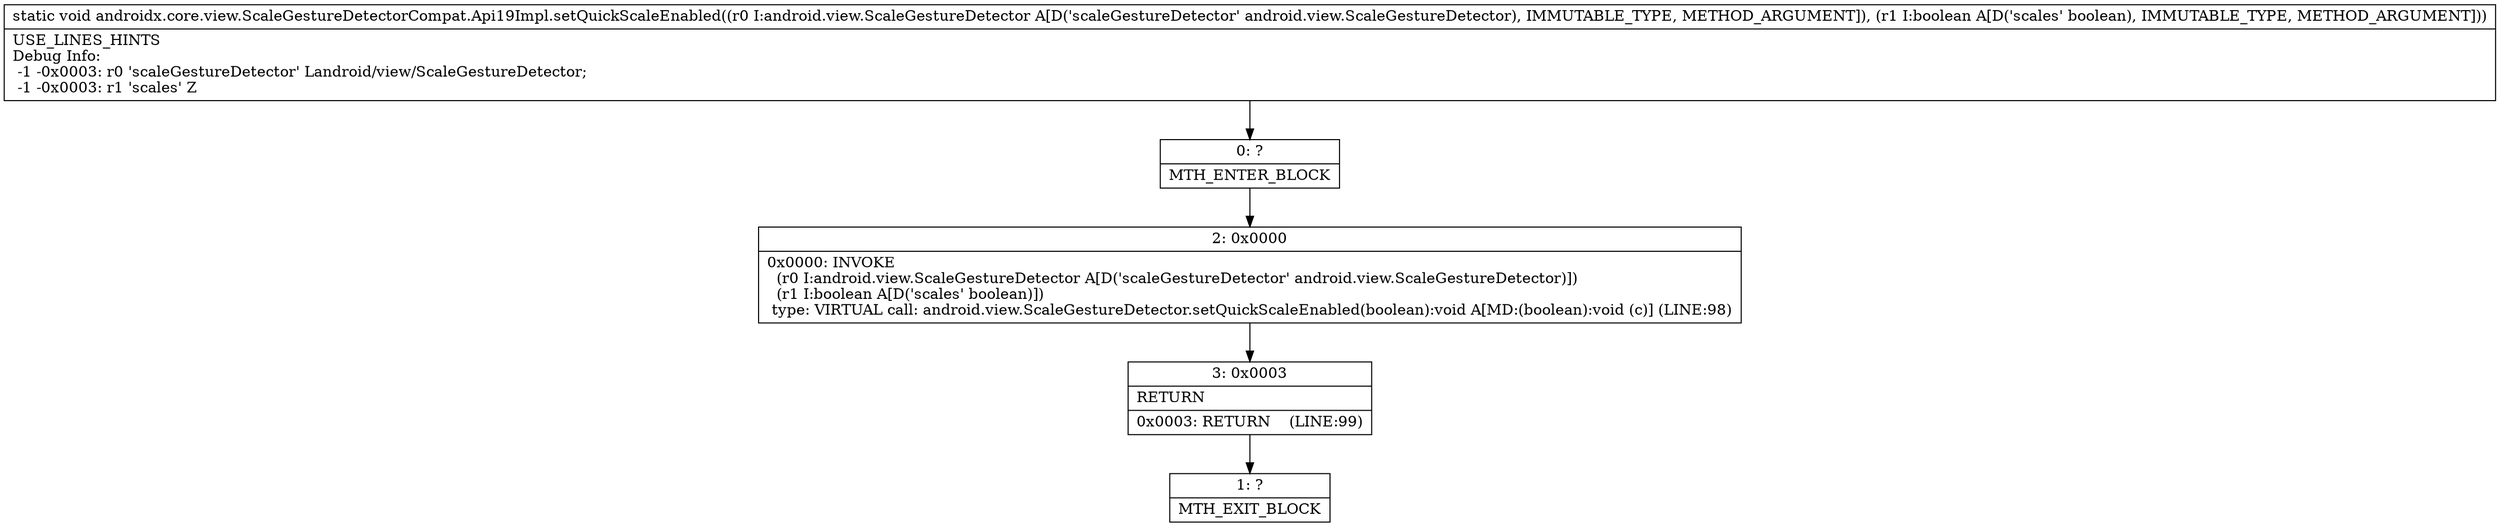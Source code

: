 digraph "CFG forandroidx.core.view.ScaleGestureDetectorCompat.Api19Impl.setQuickScaleEnabled(Landroid\/view\/ScaleGestureDetector;Z)V" {
Node_0 [shape=record,label="{0\:\ ?|MTH_ENTER_BLOCK\l}"];
Node_2 [shape=record,label="{2\:\ 0x0000|0x0000: INVOKE  \l  (r0 I:android.view.ScaleGestureDetector A[D('scaleGestureDetector' android.view.ScaleGestureDetector)])\l  (r1 I:boolean A[D('scales' boolean)])\l type: VIRTUAL call: android.view.ScaleGestureDetector.setQuickScaleEnabled(boolean):void A[MD:(boolean):void (c)] (LINE:98)\l}"];
Node_3 [shape=record,label="{3\:\ 0x0003|RETURN\l|0x0003: RETURN    (LINE:99)\l}"];
Node_1 [shape=record,label="{1\:\ ?|MTH_EXIT_BLOCK\l}"];
MethodNode[shape=record,label="{static void androidx.core.view.ScaleGestureDetectorCompat.Api19Impl.setQuickScaleEnabled((r0 I:android.view.ScaleGestureDetector A[D('scaleGestureDetector' android.view.ScaleGestureDetector), IMMUTABLE_TYPE, METHOD_ARGUMENT]), (r1 I:boolean A[D('scales' boolean), IMMUTABLE_TYPE, METHOD_ARGUMENT]))  | USE_LINES_HINTS\lDebug Info:\l  \-1 \-0x0003: r0 'scaleGestureDetector' Landroid\/view\/ScaleGestureDetector;\l  \-1 \-0x0003: r1 'scales' Z\l}"];
MethodNode -> Node_0;Node_0 -> Node_2;
Node_2 -> Node_3;
Node_3 -> Node_1;
}

